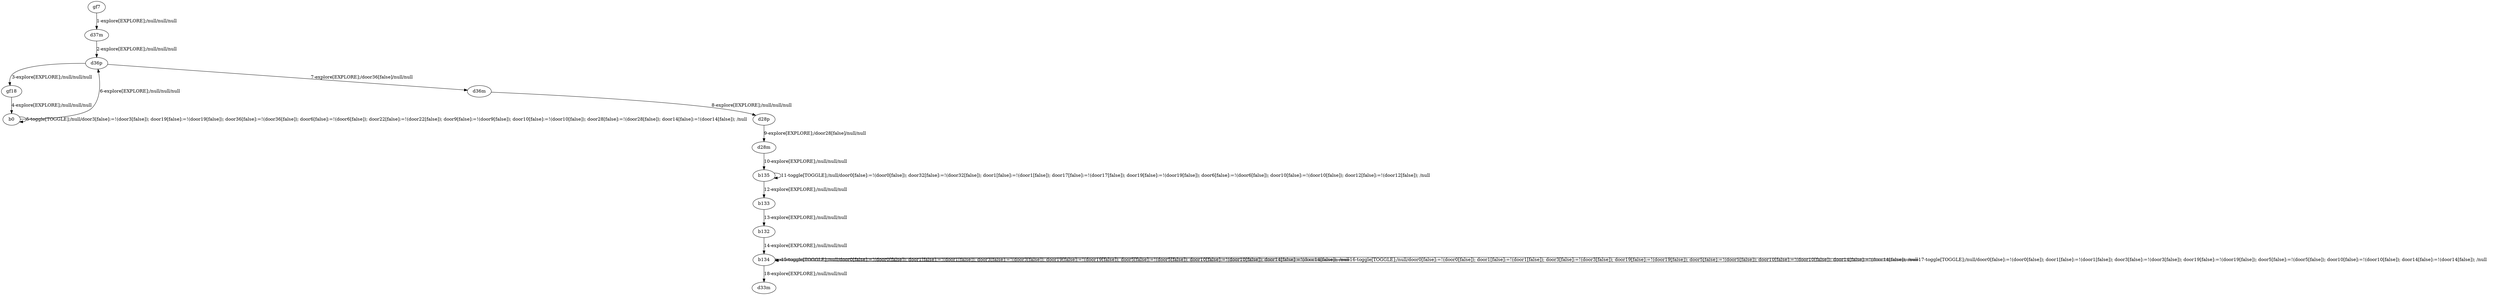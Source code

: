 # Total number of goals covered by this test: 1
# b134 --> d33m

digraph g {
"gf7" -> "d37m" [label = "1-explore[EXPLORE];/null/null/null"];
"d37m" -> "d36p" [label = "2-explore[EXPLORE];/null/null/null"];
"d36p" -> "gf18" [label = "3-explore[EXPLORE];/null/null/null"];
"gf18" -> "b0" [label = "4-explore[EXPLORE];/null/null/null"];
"b0" -> "b0" [label = "5-toggle[TOGGLE];/null/door3[false]:=!(door3[false]); door19[false]:=!(door19[false]); door36[false]:=!(door36[false]); door6[false]:=!(door6[false]); door22[false]:=!(door22[false]); door9[false]:=!(door9[false]); door10[false]:=!(door10[false]); door28[false]:=!(door28[false]); door14[false]:=!(door14[false]); /null"];
"b0" -> "d36p" [label = "6-explore[EXPLORE];/null/null/null"];
"d36p" -> "d36m" [label = "7-explore[EXPLORE];/door36[false]/null/null"];
"d36m" -> "d28p" [label = "8-explore[EXPLORE];/null/null/null"];
"d28p" -> "d28m" [label = "9-explore[EXPLORE];/door28[false]/null/null"];
"d28m" -> "b135" [label = "10-explore[EXPLORE];/null/null/null"];
"b135" -> "b135" [label = "11-toggle[TOGGLE];/null/door0[false]:=!(door0[false]); door32[false]:=!(door32[false]); door1[false]:=!(door1[false]); door17[false]:=!(door17[false]); door19[false]:=!(door19[false]); door6[false]:=!(door6[false]); door10[false]:=!(door10[false]); door12[false]:=!(door12[false]); /null"];
"b135" -> "b133" [label = "12-explore[EXPLORE];/null/null/null"];
"b133" -> "b132" [label = "13-explore[EXPLORE];/null/null/null"];
"b132" -> "b134" [label = "14-explore[EXPLORE];/null/null/null"];
"b134" -> "b134" [label = "15-toggle[TOGGLE];/null/door0[false]:=!(door0[false]); door1[false]:=!(door1[false]); door3[false]:=!(door3[false]); door19[false]:=!(door19[false]); door5[false]:=!(door5[false]); door10[false]:=!(door10[false]); door14[false]:=!(door14[false]); /null"];
"b134" -> "b134" [label = "16-toggle[TOGGLE];/null/door0[false]:=!(door0[false]); door1[false]:=!(door1[false]); door3[false]:=!(door3[false]); door19[false]:=!(door19[false]); door5[false]:=!(door5[false]); door10[false]:=!(door10[false]); door14[false]:=!(door14[false]); /null"];
"b134" -> "b134" [label = "17-toggle[TOGGLE];/null/door0[false]:=!(door0[false]); door1[false]:=!(door1[false]); door3[false]:=!(door3[false]); door19[false]:=!(door19[false]); door5[false]:=!(door5[false]); door10[false]:=!(door10[false]); door14[false]:=!(door14[false]); /null"];
"b134" -> "d33m" [label = "18-explore[EXPLORE];/null/null/null"];
}